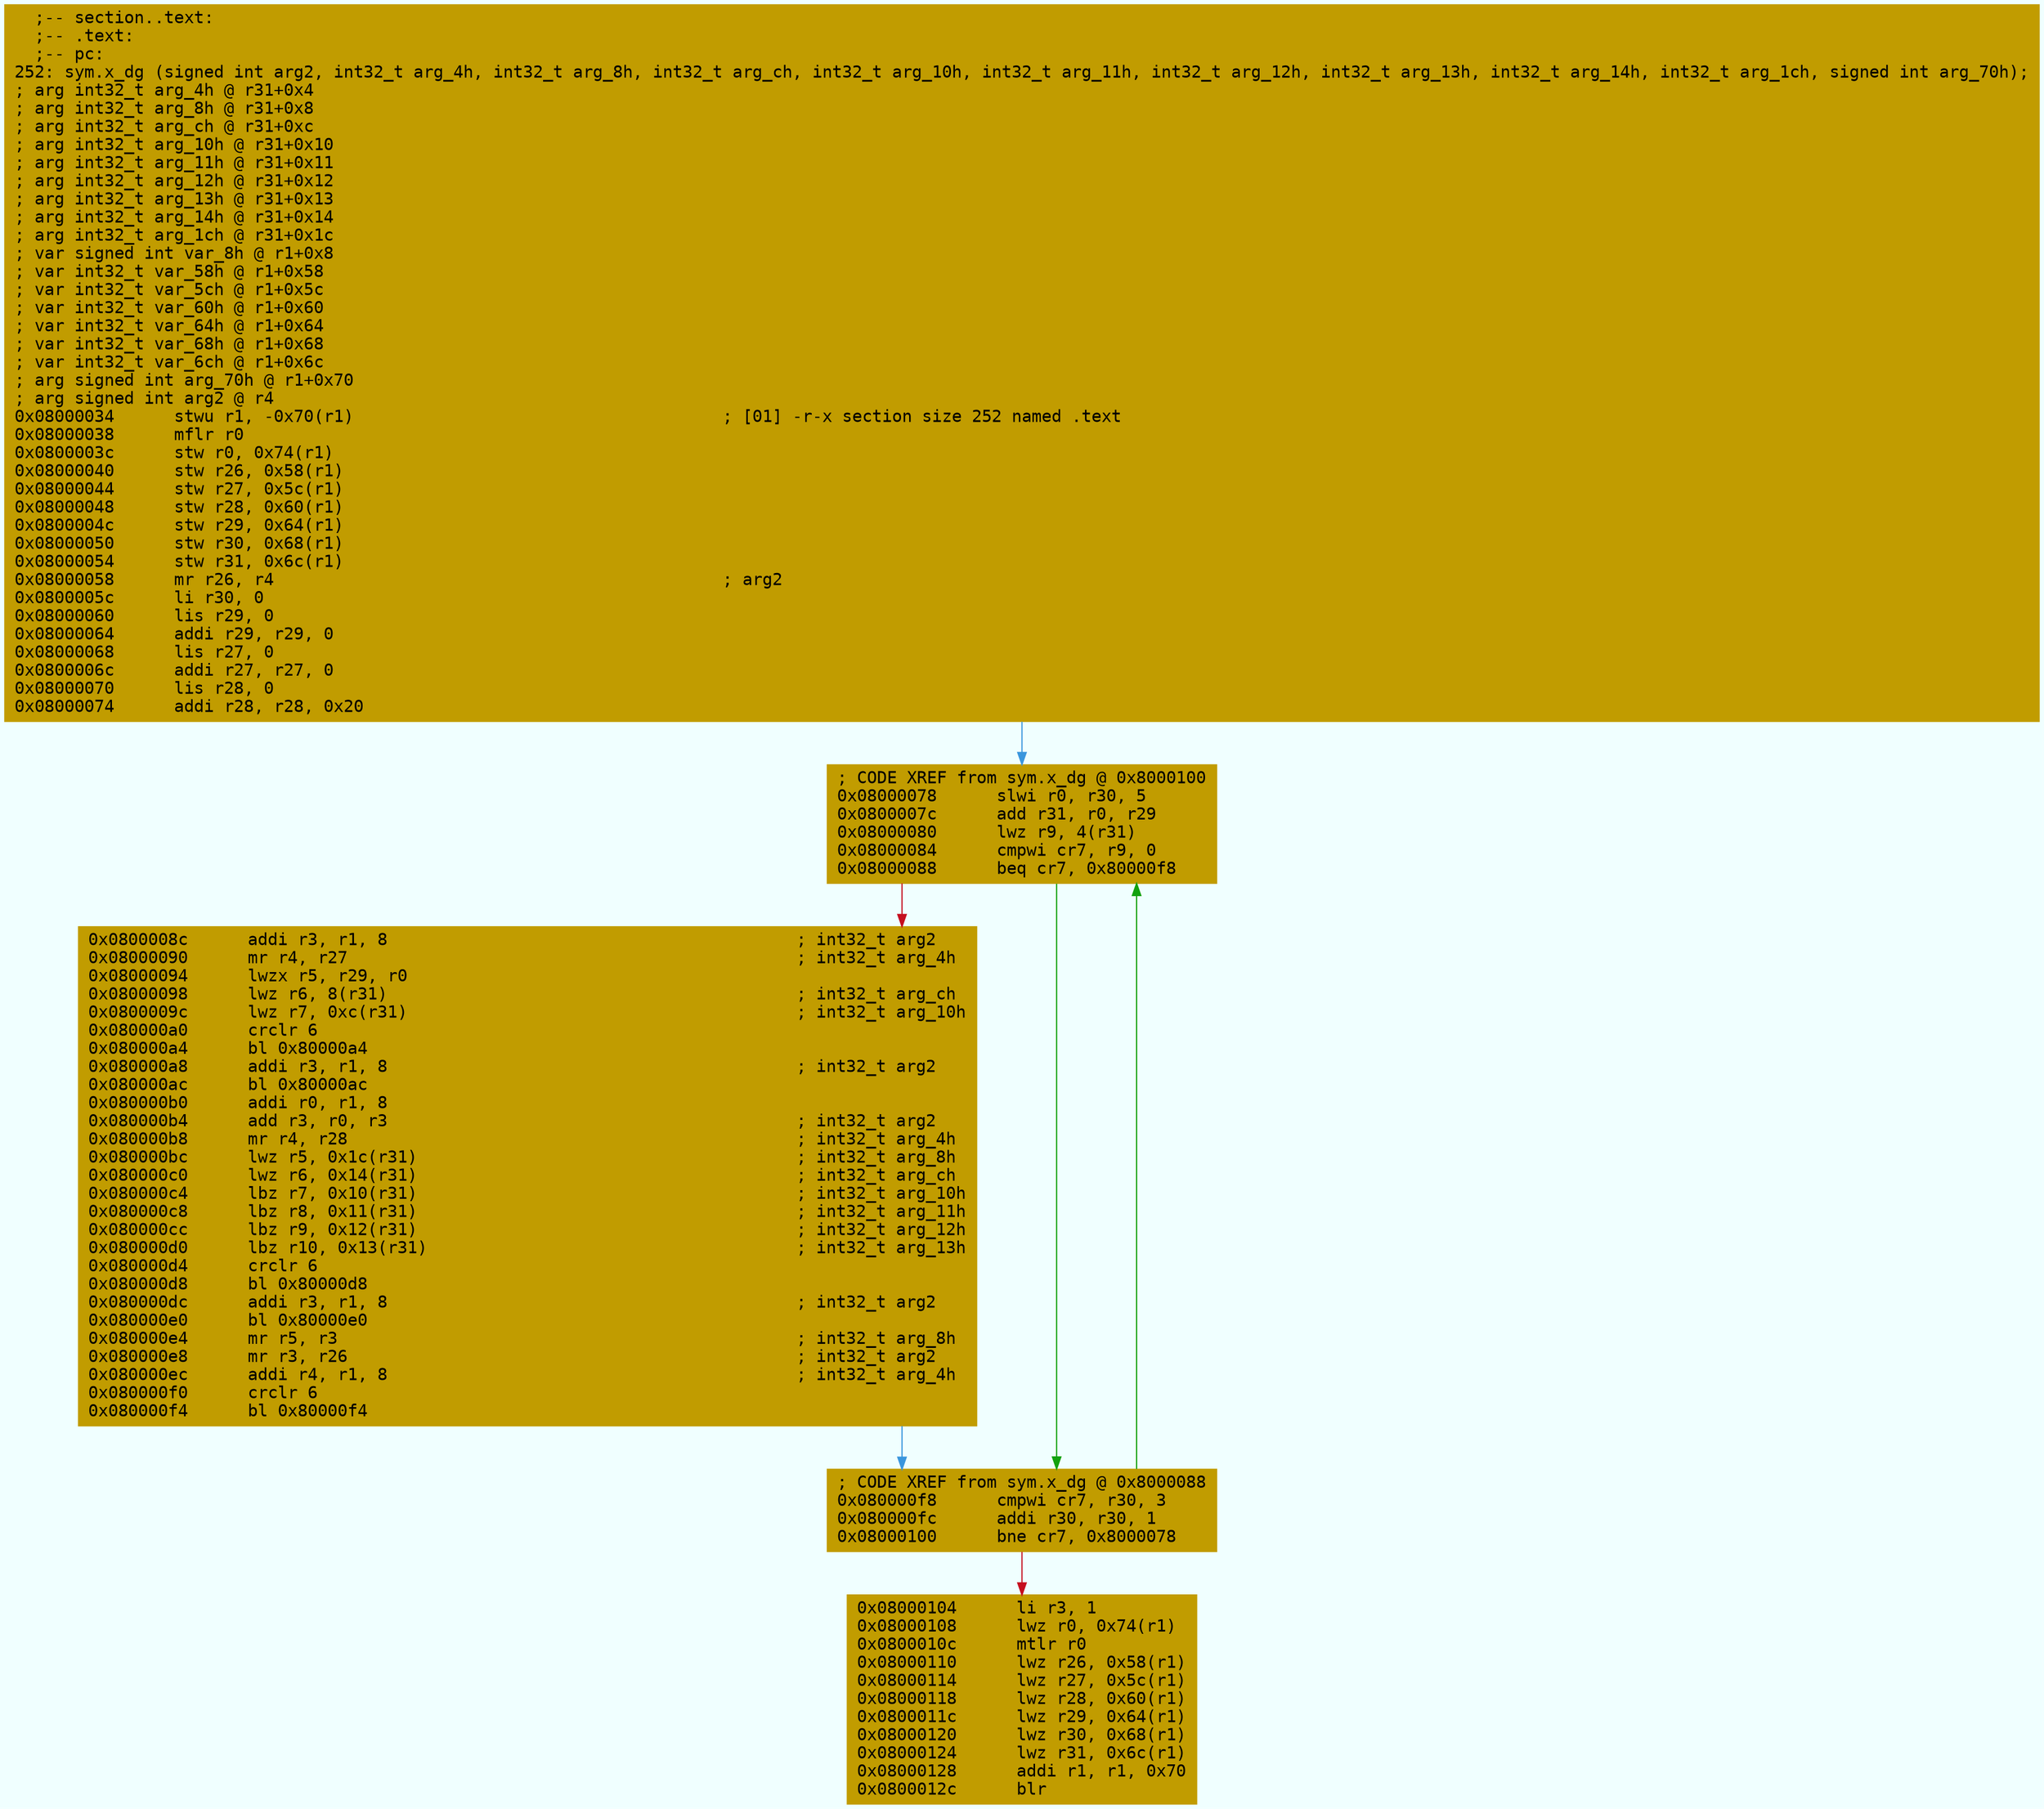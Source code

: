 digraph code {
	graph [bgcolor=azure fontsize=8 fontname="Courier" splines="ortho"];
	node [fillcolor=gray style=filled shape=box];
	edge [arrowhead="normal"];
	"0x08000034" [URL="sym.x_dg/0x08000034", fillcolor="#c19c00",color="#c19c00", fontname="Courier",label="  ;-- section..text:\l  ;-- .text:\l  ;-- pc:\l252: sym.x_dg (signed int arg2, int32_t arg_4h, int32_t arg_8h, int32_t arg_ch, int32_t arg_10h, int32_t arg_11h, int32_t arg_12h, int32_t arg_13h, int32_t arg_14h, int32_t arg_1ch, signed int arg_70h);\l; arg int32_t arg_4h @ r31+0x4\l; arg int32_t arg_8h @ r31+0x8\l; arg int32_t arg_ch @ r31+0xc\l; arg int32_t arg_10h @ r31+0x10\l; arg int32_t arg_11h @ r31+0x11\l; arg int32_t arg_12h @ r31+0x12\l; arg int32_t arg_13h @ r31+0x13\l; arg int32_t arg_14h @ r31+0x14\l; arg int32_t arg_1ch @ r31+0x1c\l; var signed int var_8h @ r1+0x8\l; var int32_t var_58h @ r1+0x58\l; var int32_t var_5ch @ r1+0x5c\l; var int32_t var_60h @ r1+0x60\l; var int32_t var_64h @ r1+0x64\l; var int32_t var_68h @ r1+0x68\l; var int32_t var_6ch @ r1+0x6c\l; arg signed int arg_70h @ r1+0x70\l; arg signed int arg2 @ r4\l0x08000034      stwu r1, -0x70(r1)                                     ; [01] -r-x section size 252 named .text\l0x08000038      mflr r0\l0x0800003c      stw r0, 0x74(r1)\l0x08000040      stw r26, 0x58(r1)\l0x08000044      stw r27, 0x5c(r1)\l0x08000048      stw r28, 0x60(r1)\l0x0800004c      stw r29, 0x64(r1)\l0x08000050      stw r30, 0x68(r1)\l0x08000054      stw r31, 0x6c(r1)\l0x08000058      mr r26, r4                                             ; arg2\l0x0800005c      li r30, 0\l0x08000060      lis r29, 0\l0x08000064      addi r29, r29, 0\l0x08000068      lis r27, 0\l0x0800006c      addi r27, r27, 0\l0x08000070      lis r28, 0\l0x08000074      addi r28, r28, 0x20\l"]
	"0x08000078" [URL="sym.x_dg/0x08000078", fillcolor="#c19c00",color="#c19c00", fontname="Courier",label="; CODE XREF from sym.x_dg @ 0x8000100\l0x08000078      slwi r0, r30, 5\l0x0800007c      add r31, r0, r29\l0x08000080      lwz r9, 4(r31)\l0x08000084      cmpwi cr7, r9, 0\l0x08000088      beq cr7, 0x80000f8\l"]
	"0x0800008c" [URL="sym.x_dg/0x0800008c", fillcolor="#c19c00",color="#c19c00", fontname="Courier",label="0x0800008c      addi r3, r1, 8                                         ; int32_t arg2\l0x08000090      mr r4, r27                                             ; int32_t arg_4h\l0x08000094      lwzx r5, r29, r0\l0x08000098      lwz r6, 8(r31)                                         ; int32_t arg_ch\l0x0800009c      lwz r7, 0xc(r31)                                       ; int32_t arg_10h\l0x080000a0      crclr 6\l0x080000a4      bl 0x80000a4\l0x080000a8      addi r3, r1, 8                                         ; int32_t arg2\l0x080000ac      bl 0x80000ac\l0x080000b0      addi r0, r1, 8\l0x080000b4      add r3, r0, r3                                         ; int32_t arg2\l0x080000b8      mr r4, r28                                             ; int32_t arg_4h\l0x080000bc      lwz r5, 0x1c(r31)                                      ; int32_t arg_8h\l0x080000c0      lwz r6, 0x14(r31)                                      ; int32_t arg_ch\l0x080000c4      lbz r7, 0x10(r31)                                      ; int32_t arg_10h\l0x080000c8      lbz r8, 0x11(r31)                                      ; int32_t arg_11h\l0x080000cc      lbz r9, 0x12(r31)                                      ; int32_t arg_12h\l0x080000d0      lbz r10, 0x13(r31)                                     ; int32_t arg_13h\l0x080000d4      crclr 6\l0x080000d8      bl 0x80000d8\l0x080000dc      addi r3, r1, 8                                         ; int32_t arg2\l0x080000e0      bl 0x80000e0\l0x080000e4      mr r5, r3                                              ; int32_t arg_8h\l0x080000e8      mr r3, r26                                             ; int32_t arg2\l0x080000ec      addi r4, r1, 8                                         ; int32_t arg_4h\l0x080000f0      crclr 6\l0x080000f4      bl 0x80000f4\l"]
	"0x080000f8" [URL="sym.x_dg/0x080000f8", fillcolor="#c19c00",color="#c19c00", fontname="Courier",label="; CODE XREF from sym.x_dg @ 0x8000088\l0x080000f8      cmpwi cr7, r30, 3\l0x080000fc      addi r30, r30, 1\l0x08000100      bne cr7, 0x8000078\l"]
	"0x08000104" [URL="sym.x_dg/0x08000104", fillcolor="#c19c00",color="#c19c00", fontname="Courier",label="0x08000104      li r3, 1\l0x08000108      lwz r0, 0x74(r1)\l0x0800010c      mtlr r0\l0x08000110      lwz r26, 0x58(r1)\l0x08000114      lwz r27, 0x5c(r1)\l0x08000118      lwz r28, 0x60(r1)\l0x0800011c      lwz r29, 0x64(r1)\l0x08000120      lwz r30, 0x68(r1)\l0x08000124      lwz r31, 0x6c(r1)\l0x08000128      addi r1, r1, 0x70\l0x0800012c      blr\l"]
        "0x08000034" -> "0x08000078" [color="#3a96dd"];
        "0x08000078" -> "0x080000f8" [color="#13a10e"];
        "0x08000078" -> "0x0800008c" [color="#c50f1f"];
        "0x0800008c" -> "0x080000f8" [color="#3a96dd"];
        "0x080000f8" -> "0x08000078" [color="#13a10e"];
        "0x080000f8" -> "0x08000104" [color="#c50f1f"];
}
